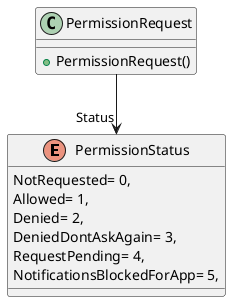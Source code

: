 @startuml
enum PermissionStatus {
    NotRequested= 0,
    Allowed= 1,
    Denied= 2,
    DeniedDontAskAgain= 3,
    RequestPending= 4,
    NotificationsBlockedForApp= 5,
}
class PermissionRequest {
    + PermissionRequest()
}
PermissionRequest --> "Status" PermissionStatus
@enduml
